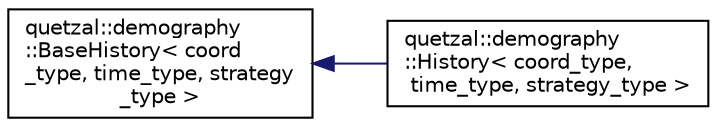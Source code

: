 digraph "Graphical Class Hierarchy"
{
 // LATEX_PDF_SIZE
  edge [fontname="Helvetica",fontsize="10",labelfontname="Helvetica",labelfontsize="10"];
  node [fontname="Helvetica",fontsize="10",shape=record];
  rankdir="LR";
  Node0 [label="quetzal::demography\l::BaseHistory\< coord\l_type, time_type, strategy\l_type \>",height=0.2,width=0.4,color="black", fillcolor="white", style="filled",URL="$classquetzal_1_1demography_1_1_base_history.html",tooltip=" "];
  Node0 -> Node1 [dir="back",color="midnightblue",fontsize="10",style="solid",fontname="Helvetica"];
  Node1 [label="quetzal::demography\l::History\< coord_type,\l time_type, strategy_type \>",height=0.2,width=0.4,color="black", fillcolor="white", style="filled",URL="$classquetzal_1_1demography_1_1_history.html",tooltip=" "];
}
